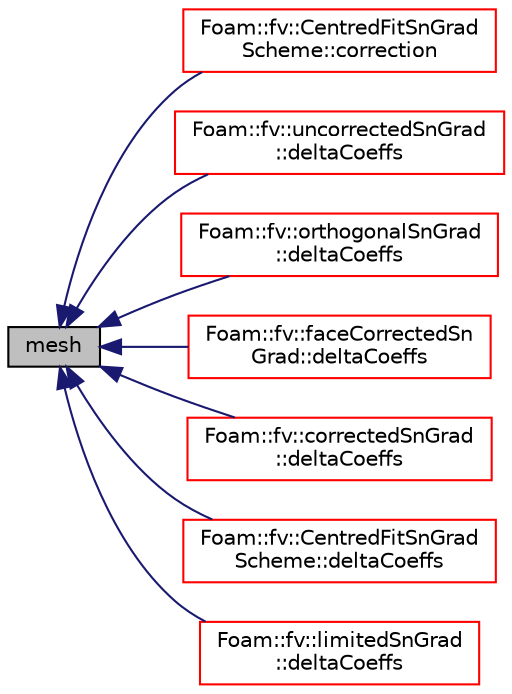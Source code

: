 digraph "mesh"
{
  bgcolor="transparent";
  edge [fontname="Helvetica",fontsize="10",labelfontname="Helvetica",labelfontsize="10"];
  node [fontname="Helvetica",fontsize="10",shape=record];
  rankdir="LR";
  Node1034 [label="mesh",height=0.2,width=0.4,color="black", fillcolor="grey75", style="filled", fontcolor="black"];
  Node1034 -> Node1035 [dir="back",color="midnightblue",fontsize="10",style="solid",fontname="Helvetica"];
  Node1035 [label="Foam::fv::CentredFitSnGrad\lScheme::correction",height=0.2,width=0.4,color="red",URL="$a23409.html#acc9188c066344eea3cfd4b7f114eef3e",tooltip="Return the explicit correction to the face-interpolate. "];
  Node1034 -> Node1037 [dir="back",color="midnightblue",fontsize="10",style="solid",fontname="Helvetica"];
  Node1037 [label="Foam::fv::uncorrectedSnGrad\l::deltaCoeffs",height=0.2,width=0.4,color="red",URL="$a23433.html#a667ebdf633f1e589149d9502f9b566b0",tooltip="Return the interpolation weighting factors for the given field. "];
  Node1034 -> Node1039 [dir="back",color="midnightblue",fontsize="10",style="solid",fontname="Helvetica"];
  Node1039 [label="Foam::fv::orthogonalSnGrad\l::deltaCoeffs",height=0.2,width=0.4,color="red",URL="$a23425.html#a667ebdf633f1e589149d9502f9b566b0",tooltip="Return the interpolation weighting factors for the given field. "];
  Node1034 -> Node1041 [dir="back",color="midnightblue",fontsize="10",style="solid",fontname="Helvetica"];
  Node1041 [label="Foam::fv::faceCorrectedSn\lGrad::deltaCoeffs",height=0.2,width=0.4,color="red",URL="$a23417.html#a667ebdf633f1e589149d9502f9b566b0",tooltip="Return the interpolation weighting factors for the given field. "];
  Node1034 -> Node1043 [dir="back",color="midnightblue",fontsize="10",style="solid",fontname="Helvetica"];
  Node1043 [label="Foam::fv::correctedSnGrad\l::deltaCoeffs",height=0.2,width=0.4,color="red",URL="$a23413.html#a667ebdf633f1e589149d9502f9b566b0",tooltip="Return the interpolation weighting factors for the given field. "];
  Node1034 -> Node1045 [dir="back",color="midnightblue",fontsize="10",style="solid",fontname="Helvetica"];
  Node1045 [label="Foam::fv::CentredFitSnGrad\lScheme::deltaCoeffs",height=0.2,width=0.4,color="red",URL="$a23409.html#a667ebdf633f1e589149d9502f9b566b0",tooltip="Return the interpolation weighting factors for the given field. "];
  Node1034 -> Node1047 [dir="back",color="midnightblue",fontsize="10",style="solid",fontname="Helvetica"];
  Node1047 [label="Foam::fv::limitedSnGrad\l::deltaCoeffs",height=0.2,width=0.4,color="red",URL="$a23421.html#a667ebdf633f1e589149d9502f9b566b0",tooltip="Return the interpolation weighting factors for the given field. "];
}
